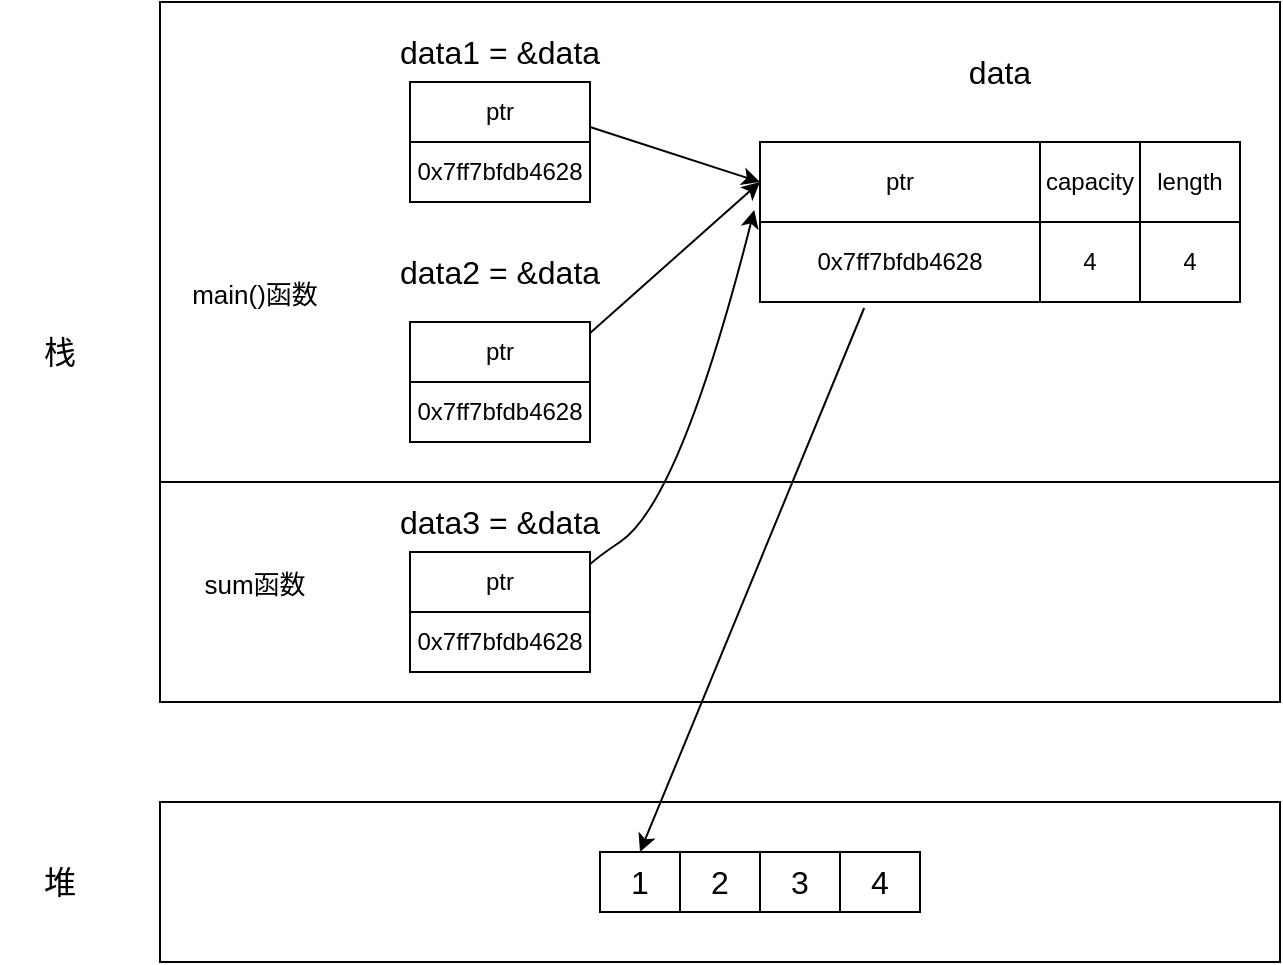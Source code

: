 <mxfile version="20.6.0" type="browser"><diagram id="hTTHZpOGEOoK9godTn8x" name="第 1 页"><mxGraphModel dx="946" dy="519" grid="1" gridSize="10" guides="1" tooltips="1" connect="1" arrows="1" fold="1" page="1" pageScale="1" pageWidth="3300" pageHeight="4681" math="0" shadow="0"><root><mxCell id="0"/><mxCell id="1" parent="0"/><mxCell id="rK2Hxd0QxANZ1t2sp2js-1" value="" style="rounded=0;whiteSpace=wrap;html=1;" parent="1" vertex="1"><mxGeometry x="210" y="450" width="560" height="80" as="geometry"/></mxCell><mxCell id="rK2Hxd0QxANZ1t2sp2js-2" value="&lt;font style=&quot;font-size: 16px;&quot;&gt;堆&lt;/font&gt;" style="text;html=1;strokeColor=none;fillColor=none;align=center;verticalAlign=middle;whiteSpace=wrap;rounded=0;" parent="1" vertex="1"><mxGeometry x="130" y="475" width="60" height="30" as="geometry"/></mxCell><mxCell id="rK2Hxd0QxANZ1t2sp2js-3" value="1" style="rounded=0;whiteSpace=wrap;html=1;fontSize=16;" parent="1" vertex="1"><mxGeometry x="430" y="475" width="40" height="30" as="geometry"/></mxCell><mxCell id="rK2Hxd0QxANZ1t2sp2js-4" value="2" style="rounded=0;whiteSpace=wrap;html=1;fontSize=16;" parent="1" vertex="1"><mxGeometry x="470" y="475" width="40" height="30" as="geometry"/></mxCell><mxCell id="rK2Hxd0QxANZ1t2sp2js-5" value="3" style="rounded=0;whiteSpace=wrap;html=1;fontSize=16;" parent="1" vertex="1"><mxGeometry x="510" y="475" width="40" height="30" as="geometry"/></mxCell><mxCell id="rK2Hxd0QxANZ1t2sp2js-6" value="4" style="rounded=0;whiteSpace=wrap;html=1;fontSize=16;" parent="1" vertex="1"><mxGeometry x="550" y="475" width="40" height="30" as="geometry"/></mxCell><mxCell id="rK2Hxd0QxANZ1t2sp2js-8" value="" style="rounded=0;whiteSpace=wrap;html=1;fontSize=16;" parent="1" vertex="1"><mxGeometry x="210" y="50" width="560" height="240" as="geometry"/></mxCell><mxCell id="rK2Hxd0QxANZ1t2sp2js-9" value="" style="rounded=0;whiteSpace=wrap;html=1;fontSize=16;" parent="1" vertex="1"><mxGeometry x="210" y="290" width="560" height="110" as="geometry"/></mxCell><mxCell id="rK2Hxd0QxANZ1t2sp2js-13" value="data" style="text;html=1;strokeColor=none;fillColor=none;align=center;verticalAlign=middle;whiteSpace=wrap;rounded=0;fontSize=16;" parent="1" vertex="1"><mxGeometry x="600" y="70" width="60" height="30" as="geometry"/></mxCell><mxCell id="rK2Hxd0QxANZ1t2sp2js-14" value="data1 = &amp;amp;data" style="text;html=1;strokeColor=none;fillColor=none;align=center;verticalAlign=middle;whiteSpace=wrap;rounded=0;fontSize=16;" parent="1" vertex="1"><mxGeometry x="325" y="60" width="110" height="30" as="geometry"/></mxCell><mxCell id="rK2Hxd0QxANZ1t2sp2js-15" value="data2 = &amp;amp;data" style="text;html=1;strokeColor=none;fillColor=none;align=center;verticalAlign=middle;whiteSpace=wrap;rounded=0;fontSize=16;" parent="1" vertex="1"><mxGeometry x="325" y="170" width="110" height="30" as="geometry"/></mxCell><mxCell id="rK2Hxd0QxANZ1t2sp2js-20" value="" style="endArrow=classic;html=1;rounded=0;fontSize=16;exitX=1;exitY=0.75;exitDx=0;exitDy=0;entryX=0;entryY=0.5;entryDx=0;entryDy=0;" parent="1" source="ZhzmMZltPL_5wJj03PyU-61" target="ZhzmMZltPL_5wJj03PyU-10" edge="1"><mxGeometry width="50" height="50" relative="1" as="geometry"><mxPoint x="390" y="165" as="sourcePoint"/><mxPoint x="500" y="207.5" as="targetPoint"/></mxGeometry></mxCell><mxCell id="rK2Hxd0QxANZ1t2sp2js-21" value="" style="endArrow=classic;html=1;rounded=0;fontSize=16;entryX=0;entryY=0.5;entryDx=0;entryDy=0;" parent="1" target="ZhzmMZltPL_5wJj03PyU-10" edge="1"><mxGeometry width="50" height="50" relative="1" as="geometry"><mxPoint x="420" y="220" as="sourcePoint"/><mxPoint x="500" y="215" as="targetPoint"/></mxGeometry></mxCell><mxCell id="rK2Hxd0QxANZ1t2sp2js-23" value="&lt;font style=&quot;font-size: 13px;&quot;&gt;main()函数&lt;/font&gt;" style="text;html=1;strokeColor=none;fillColor=none;align=center;verticalAlign=middle;whiteSpace=wrap;rounded=0;fontSize=16;" parent="1" vertex="1"><mxGeometry x="215" y="180" width="85" height="30" as="geometry"/></mxCell><mxCell id="rK2Hxd0QxANZ1t2sp2js-24" value="栈" style="text;html=1;strokeColor=none;fillColor=none;align=center;verticalAlign=middle;whiteSpace=wrap;rounded=0;fontSize=16;" parent="1" vertex="1"><mxGeometry x="130" y="210" width="60" height="30" as="geometry"/></mxCell><mxCell id="rK2Hxd0QxANZ1t2sp2js-26" value="&lt;font style=&quot;font-size: 13px;&quot;&gt;sum函数&lt;/font&gt;" style="text;html=1;strokeColor=none;fillColor=none;align=center;verticalAlign=middle;whiteSpace=wrap;rounded=0;fontSize=16;" parent="1" vertex="1"><mxGeometry x="225" y="325" width="65" height="30" as="geometry"/></mxCell><mxCell id="rK2Hxd0QxANZ1t2sp2js-28" value="data3 = &amp;amp;data" style="text;html=1;strokeColor=none;fillColor=none;align=center;verticalAlign=middle;whiteSpace=wrap;rounded=0;fontSize=16;" parent="1" vertex="1"><mxGeometry x="325" y="295" width="110" height="30" as="geometry"/></mxCell><mxCell id="rK2Hxd0QxANZ1t2sp2js-30" value="" style="curved=1;endArrow=classic;html=1;rounded=0;fontSize=16;entryX=-0.012;entryY=0.85;entryDx=0;entryDy=0;entryPerimeter=0;exitX=1;exitY=0.5;exitDx=0;exitDy=0;" parent="1" source="ZhzmMZltPL_5wJj03PyU-67" target="ZhzmMZltPL_5wJj03PyU-10" edge="1"><mxGeometry width="50" height="50" relative="1" as="geometry"><mxPoint x="390" y="345" as="sourcePoint"/><mxPoint x="500" y="222.5" as="targetPoint"/><Array as="points"><mxPoint x="410" y="340"/><mxPoint x="470" y="300"/></Array></mxGeometry></mxCell><mxCell id="rK2Hxd0QxANZ1t2sp2js-31" value="" style="endArrow=classic;html=1;rounded=0;fontSize=16;entryX=0.5;entryY=0;entryDx=0;entryDy=0;exitX=0.217;exitY=1.075;exitDx=0;exitDy=0;exitPerimeter=0;" parent="1" source="ZhzmMZltPL_5wJj03PyU-14" target="rK2Hxd0QxANZ1t2sp2js-3" edge="1"><mxGeometry width="50" height="50" relative="1" as="geometry"><mxPoint x="553.654" y="230" as="sourcePoint"/><mxPoint x="560" y="350" as="targetPoint"/></mxGeometry></mxCell><mxCell id="ZhzmMZltPL_5wJj03PyU-9" value="" style="shape=table;html=1;whiteSpace=wrap;startSize=0;container=1;collapsible=0;childLayout=tableLayout;" parent="1" vertex="1"><mxGeometry x="510" y="120" width="240" height="80" as="geometry"/></mxCell><mxCell id="ZhzmMZltPL_5wJj03PyU-10" value="" style="shape=tableRow;horizontal=0;startSize=0;swimlaneHead=0;swimlaneBody=0;top=0;left=0;bottom=0;right=0;collapsible=0;dropTarget=0;fillColor=none;points=[[0,0.5],[1,0.5]];portConstraint=eastwest;" parent="ZhzmMZltPL_5wJj03PyU-9" vertex="1"><mxGeometry width="240" height="40" as="geometry"/></mxCell><mxCell id="ZhzmMZltPL_5wJj03PyU-11" value="ptr" style="shape=partialRectangle;html=1;whiteSpace=wrap;connectable=0;fillColor=none;top=0;left=0;bottom=0;right=0;overflow=hidden;" parent="ZhzmMZltPL_5wJj03PyU-10" vertex="1"><mxGeometry width="140" height="40" as="geometry"><mxRectangle width="140" height="40" as="alternateBounds"/></mxGeometry></mxCell><mxCell id="ZhzmMZltPL_5wJj03PyU-12" value="capacity" style="shape=partialRectangle;html=1;whiteSpace=wrap;connectable=0;fillColor=none;top=0;left=0;bottom=0;right=0;overflow=hidden;" parent="ZhzmMZltPL_5wJj03PyU-10" vertex="1"><mxGeometry x="140" width="50" height="40" as="geometry"><mxRectangle width="50" height="40" as="alternateBounds"/></mxGeometry></mxCell><mxCell id="ZhzmMZltPL_5wJj03PyU-13" value="length" style="shape=partialRectangle;html=1;whiteSpace=wrap;connectable=0;fillColor=none;top=0;left=0;bottom=0;right=0;overflow=hidden;" parent="ZhzmMZltPL_5wJj03PyU-10" vertex="1"><mxGeometry x="190" width="50" height="40" as="geometry"><mxRectangle width="50" height="40" as="alternateBounds"/></mxGeometry></mxCell><mxCell id="ZhzmMZltPL_5wJj03PyU-14" value="" style="shape=tableRow;horizontal=0;startSize=0;swimlaneHead=0;swimlaneBody=0;top=0;left=0;bottom=0;right=0;collapsible=0;dropTarget=0;fillColor=none;points=[[0,0.5],[1,0.5]];portConstraint=eastwest;" parent="ZhzmMZltPL_5wJj03PyU-9" vertex="1"><mxGeometry y="40" width="240" height="40" as="geometry"/></mxCell><mxCell id="ZhzmMZltPL_5wJj03PyU-15" value="&lt;font style=&quot;font-size: 12px;&quot;&gt;0x7ff7bfdb4628&lt;/font&gt;" style="shape=partialRectangle;html=1;whiteSpace=wrap;connectable=0;fillColor=none;top=0;left=0;bottom=0;right=0;overflow=hidden;" parent="ZhzmMZltPL_5wJj03PyU-14" vertex="1"><mxGeometry width="140" height="40" as="geometry"><mxRectangle width="140" height="40" as="alternateBounds"/></mxGeometry></mxCell><mxCell id="ZhzmMZltPL_5wJj03PyU-16" value="4" style="shape=partialRectangle;html=1;whiteSpace=wrap;connectable=0;fillColor=none;top=0;left=0;bottom=0;right=0;overflow=hidden;" parent="ZhzmMZltPL_5wJj03PyU-14" vertex="1"><mxGeometry x="140" width="50" height="40" as="geometry"><mxRectangle width="50" height="40" as="alternateBounds"/></mxGeometry></mxCell><mxCell id="ZhzmMZltPL_5wJj03PyU-17" value="4" style="shape=partialRectangle;html=1;whiteSpace=wrap;connectable=0;fillColor=none;top=0;left=0;bottom=0;right=0;overflow=hidden;" parent="ZhzmMZltPL_5wJj03PyU-14" vertex="1"><mxGeometry x="190" width="50" height="40" as="geometry"><mxRectangle width="50" height="40" as="alternateBounds"/></mxGeometry></mxCell><mxCell id="ZhzmMZltPL_5wJj03PyU-61" value="ptr" style="rounded=0;whiteSpace=wrap;html=1;strokeColor=default;fontFamily=Helvetica;fontSize=12;fontColor=default;startSize=0;fillColor=default;" parent="1" vertex="1"><mxGeometry x="335" y="90" width="90" height="30" as="geometry"/></mxCell><mxCell id="ZhzmMZltPL_5wJj03PyU-62" value="0x7ff7bfdb4628" style="rounded=0;whiteSpace=wrap;html=1;strokeColor=default;fontFamily=Helvetica;fontSize=12;fontColor=default;startSize=0;fillColor=default;" parent="1" vertex="1"><mxGeometry x="335" y="120" width="90" height="30" as="geometry"/></mxCell><mxCell id="ZhzmMZltPL_5wJj03PyU-63" value="ptr" style="rounded=0;whiteSpace=wrap;html=1;strokeColor=default;fontFamily=Helvetica;fontSize=12;fontColor=default;startSize=0;fillColor=default;" parent="1" vertex="1"><mxGeometry x="335" y="210" width="90" height="30" as="geometry"/></mxCell><mxCell id="ZhzmMZltPL_5wJj03PyU-65" value="0x7ff7bfdb4628" style="rounded=0;whiteSpace=wrap;html=1;strokeColor=default;fontFamily=Helvetica;fontSize=12;fontColor=default;startSize=0;fillColor=default;" parent="1" vertex="1"><mxGeometry x="335" y="240" width="90" height="30" as="geometry"/></mxCell><mxCell id="ZhzmMZltPL_5wJj03PyU-67" value="ptr" style="rounded=0;whiteSpace=wrap;html=1;strokeColor=default;fontFamily=Helvetica;fontSize=12;fontColor=default;startSize=0;fillColor=default;" parent="1" vertex="1"><mxGeometry x="335" y="325" width="90" height="30" as="geometry"/></mxCell><mxCell id="ZhzmMZltPL_5wJj03PyU-68" value="0x7ff7bfdb4628" style="rounded=0;whiteSpace=wrap;html=1;strokeColor=default;fontFamily=Helvetica;fontSize=12;fontColor=default;startSize=0;fillColor=default;" parent="1" vertex="1"><mxGeometry x="335" y="355" width="90" height="30" as="geometry"/></mxCell></root></mxGraphModel></diagram></mxfile>